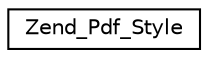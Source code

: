 digraph G
{
  edge [fontname="Helvetica",fontsize="10",labelfontname="Helvetica",labelfontsize="10"];
  node [fontname="Helvetica",fontsize="10",shape=record];
  rankdir="LR";
  Node1 [label="Zend_Pdf_Style",height=0.2,width=0.4,color="black", fillcolor="white", style="filled",URL="$class_zend___pdf___style.html"];
}
